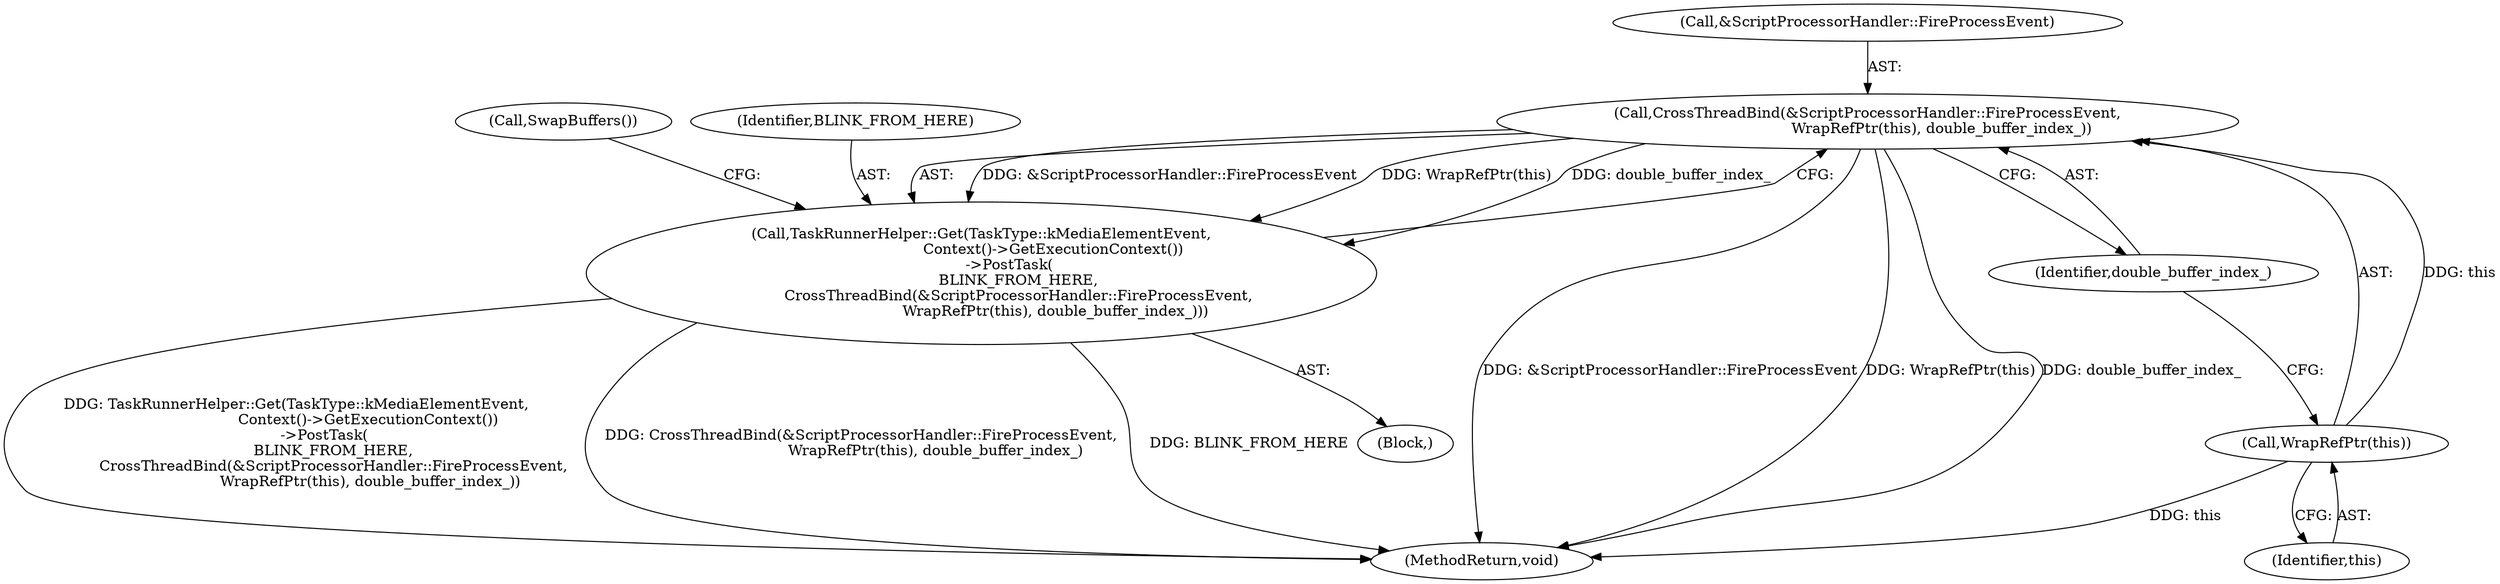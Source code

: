 digraph "0_Chrome_783c28d59c4c748ef9b787d4717882c90c5b227b@API" {
"1000284" [label="(Call,CrossThreadBind(&ScriptProcessorHandler::FireProcessEvent,\n                                WrapRefPtr(this), double_buffer_index_))"];
"1000287" [label="(Call,WrapRefPtr(this))"];
"1000282" [label="(Call,TaskRunnerHelper::Get(TaskType::kMediaElementEvent,\n                               Context()->GetExecutionContext())\n            ->PostTask(\n                BLINK_FROM_HERE,\n                CrossThreadBind(&ScriptProcessorHandler::FireProcessEvent,\n                                WrapRefPtr(this), double_buffer_index_)))"];
"1000303" [label="(Call,SwapBuffers())"];
"1000283" [label="(Identifier,BLINK_FROM_HERE)"];
"1000304" [label="(MethodReturn,void)"];
"1000282" [label="(Call,TaskRunnerHelper::Get(TaskType::kMediaElementEvent,\n                               Context()->GetExecutionContext())\n            ->PostTask(\n                BLINK_FROM_HERE,\n                CrossThreadBind(&ScriptProcessorHandler::FireProcessEvent,\n                                WrapRefPtr(this), double_buffer_index_)))"];
"1000281" [label="(Block,)"];
"1000284" [label="(Call,CrossThreadBind(&ScriptProcessorHandler::FireProcessEvent,\n                                WrapRefPtr(this), double_buffer_index_))"];
"1000289" [label="(Identifier,double_buffer_index_)"];
"1000288" [label="(Identifier,this)"];
"1000285" [label="(Call,&ScriptProcessorHandler::FireProcessEvent)"];
"1000287" [label="(Call,WrapRefPtr(this))"];
"1000284" -> "1000282"  [label="AST: "];
"1000284" -> "1000289"  [label="CFG: "];
"1000285" -> "1000284"  [label="AST: "];
"1000287" -> "1000284"  [label="AST: "];
"1000289" -> "1000284"  [label="AST: "];
"1000282" -> "1000284"  [label="CFG: "];
"1000284" -> "1000304"  [label="DDG: &ScriptProcessorHandler::FireProcessEvent"];
"1000284" -> "1000304"  [label="DDG: WrapRefPtr(this)"];
"1000284" -> "1000304"  [label="DDG: double_buffer_index_"];
"1000284" -> "1000282"  [label="DDG: &ScriptProcessorHandler::FireProcessEvent"];
"1000284" -> "1000282"  [label="DDG: WrapRefPtr(this)"];
"1000284" -> "1000282"  [label="DDG: double_buffer_index_"];
"1000287" -> "1000284"  [label="DDG: this"];
"1000287" -> "1000288"  [label="CFG: "];
"1000288" -> "1000287"  [label="AST: "];
"1000289" -> "1000287"  [label="CFG: "];
"1000287" -> "1000304"  [label="DDG: this"];
"1000282" -> "1000281"  [label="AST: "];
"1000283" -> "1000282"  [label="AST: "];
"1000303" -> "1000282"  [label="CFG: "];
"1000282" -> "1000304"  [label="DDG: TaskRunnerHelper::Get(TaskType::kMediaElementEvent,\n                               Context()->GetExecutionContext())\n            ->PostTask(\n                BLINK_FROM_HERE,\n                CrossThreadBind(&ScriptProcessorHandler::FireProcessEvent,\n                                WrapRefPtr(this), double_buffer_index_))"];
"1000282" -> "1000304"  [label="DDG: CrossThreadBind(&ScriptProcessorHandler::FireProcessEvent,\n                                WrapRefPtr(this), double_buffer_index_)"];
"1000282" -> "1000304"  [label="DDG: BLINK_FROM_HERE"];
}
